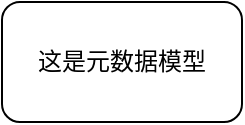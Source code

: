 <mxfile version="13.7.7" type="github">
  <diagram id="B3XuiFMkRl_HcEBliHqs" name="元数据模型">
    <mxGraphModel dx="946" dy="574" grid="1" gridSize="10" guides="1" tooltips="1" connect="1" arrows="1" fold="1" page="1" pageScale="1" pageWidth="850" pageHeight="1100" math="0" shadow="0">
      <root>
        <mxCell id="0" />
        <mxCell id="1" parent="0" />
        <mxCell id="KZHVBIwKDE3Lt9LW241k-1" value="这是元数据模型" style="rounded=1;whiteSpace=wrap;html=1;" vertex="1" parent="1">
          <mxGeometry x="170" y="450" width="120" height="60" as="geometry" />
        </mxCell>
      </root>
    </mxGraphModel>
  </diagram>
</mxfile>
